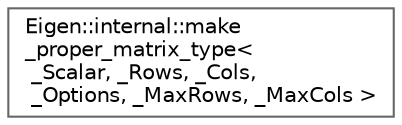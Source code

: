 digraph "Graphical Class Hierarchy"
{
 // LATEX_PDF_SIZE
  bgcolor="transparent";
  edge [fontname=Helvetica,fontsize=10,labelfontname=Helvetica,labelfontsize=10];
  node [fontname=Helvetica,fontsize=10,shape=box,height=0.2,width=0.4];
  rankdir="LR";
  Node0 [id="Node000000",label="Eigen::internal::make\l_proper_matrix_type\<\l _Scalar, _Rows, _Cols,\l _Options, _MaxRows, _MaxCols \>",height=0.2,width=0.4,color="grey40", fillcolor="white", style="filled",URL="$classEigen_1_1internal_1_1make__proper__matrix__type.html",tooltip=" "];
}

